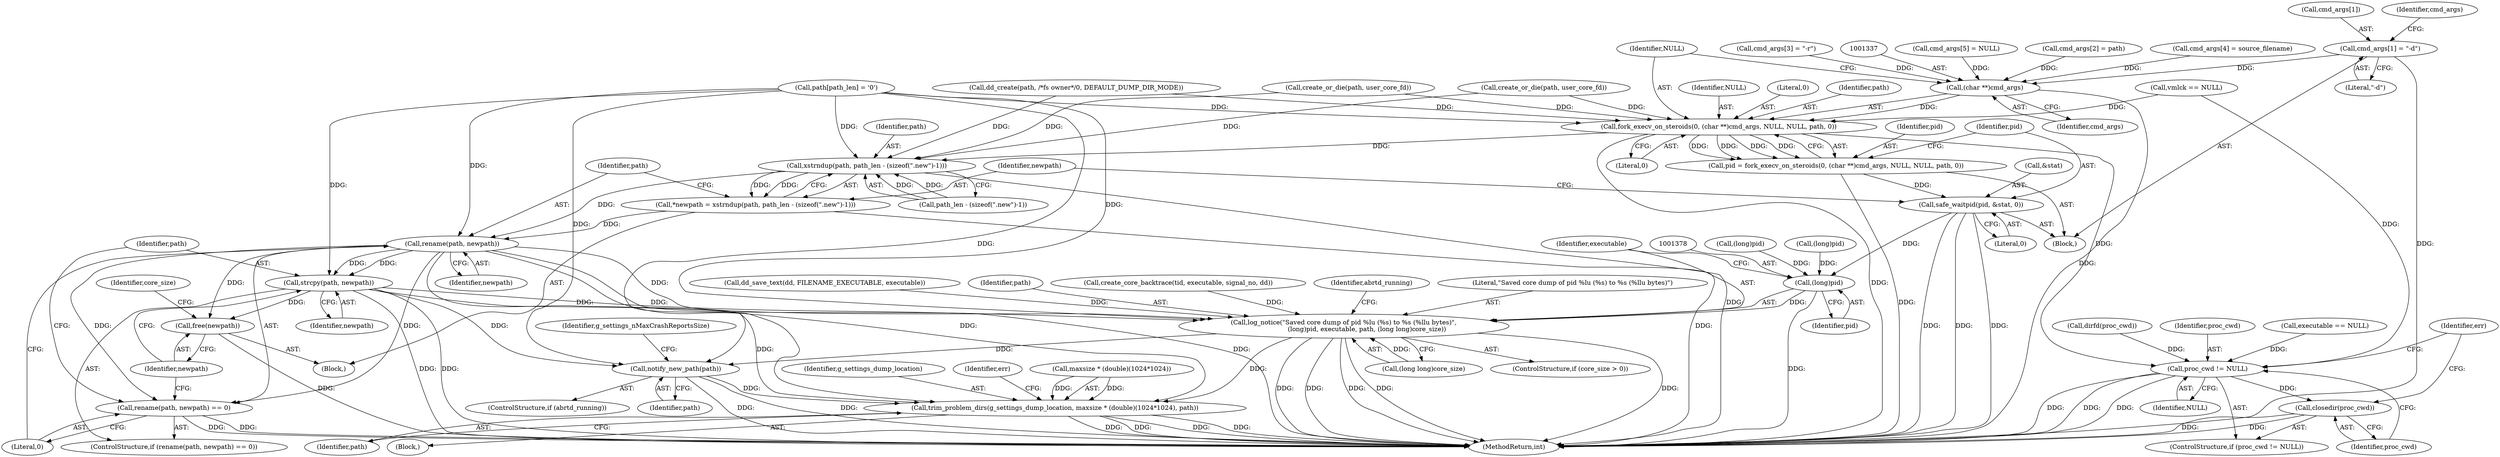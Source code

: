 digraph "0_abrt_3c1b60cfa62d39e5fff5a53a5bc53dae189e740e@pointer" {
"1001306" [label="(Call,cmd_args[1] = \"-d\")"];
"1001336" [label="(Call,(char **)cmd_args)"];
"1001334" [label="(Call,fork_execv_on_steroids(0, (char **)cmd_args, NULL, NULL, path, 0))"];
"1001332" [label="(Call,pid = fork_execv_on_steroids(0, (char **)cmd_args, NULL, NULL, path, 0))"];
"1001344" [label="(Call,safe_waitpid(pid, &stat, 0))"];
"1001377" [label="(Call,(long)pid)"];
"1001375" [label="(Call,log_notice(\"Saved core dump of pid %lu (%s) to %s (%llu bytes)\",\n                       (long)pid, executable, path, (long long)core_size))"];
"1001387" [label="(Call,notify_new_path(path))"];
"1001405" [label="(Call,trim_problem_dirs(g_settings_dump_location, maxsize * (double)(1024*1024), path))"];
"1001352" [label="(Call,xstrndup(path, path_len - (sizeof(\".new\")-1)))"];
"1001350" [label="(Call,*newpath = xstrndup(path, path_len - (sizeof(\".new\")-1)))"];
"1001362" [label="(Call,rename(path, newpath))"];
"1001361" [label="(Call,rename(path, newpath) == 0)"];
"1001366" [label="(Call,strcpy(path, newpath))"];
"1001369" [label="(Call,free(newpath))"];
"1001440" [label="(Call,proc_cwd != NULL)"];
"1001443" [label="(Call,closedir(proc_cwd))"];
"1001342" [label="(Literal,0)"];
"1001333" [label="(Identifier,pid)"];
"1001326" [label="(Call,cmd_args[5] = NULL)"];
"1001367" [label="(Identifier,path)"];
"1001244" [label="(Call,create_or_die(path, user_core_fd))"];
"1001440" [label="(Call,proc_cwd != NULL)"];
"1001364" [label="(Identifier,newpath)"];
"1001311" [label="(Call,cmd_args[2] = path)"];
"1001365" [label="(Literal,0)"];
"1001354" [label="(Call,path_len - (sizeof(\".new\")-1))"];
"1001340" [label="(Identifier,NULL)"];
"1001353" [label="(Identifier,path)"];
"1001375" [label="(Call,log_notice(\"Saved core dump of pid %lu (%s) to %s (%llu bytes)\",\n                       (long)pid, executable, path, (long long)core_size))"];
"1001385" [label="(ControlStructure,if (abrtd_running))"];
"1001414" [label="(Identifier,path)"];
"1001352" [label="(Call,xstrndup(path, path_len - (sizeof(\".new\")-1)))"];
"1001335" [label="(Literal,0)"];
"1001406" [label="(Identifier,g_settings_dump_location)"];
"1001339" [label="(Identifier,NULL)"];
"1001321" [label="(Call,cmd_args[4] = source_filename)"];
"1001102" [label="(Call,vmlck == NULL)"];
"1001345" [label="(Identifier,pid)"];
"1001286" [label="(Call,path[path_len] = '\0')"];
"1001310" [label="(Literal,\"-d\")"];
"1001341" [label="(Identifier,path)"];
"1001221" [label="(Call,(long)pid)"];
"1001371" [label="(ControlStructure,if (core_size > 0))"];
"1001416" [label="(Identifier,err)"];
"1000783" [label="(Block,)"];
"1001361" [label="(Call,rename(path, newpath) == 0)"];
"1001444" [label="(Identifier,proc_cwd)"];
"1001307" [label="(Call,cmd_args[1])"];
"1001334" [label="(Call,fork_execv_on_steroids(0, (char **)cmd_args, NULL, NULL, path, 0))"];
"1001377" [label="(Call,(long)pid)"];
"1001376" [label="(Literal,\"Saved core dump of pid %lu (%s) to %s (%llu bytes)\")"];
"1001346" [label="(Call,&stat)"];
"1001380" [label="(Identifier,executable)"];
"1001366" [label="(Call,strcpy(path, newpath))"];
"1001344" [label="(Call,safe_waitpid(pid, &stat, 0))"];
"1001382" [label="(Call,(long long)core_size)"];
"1001350" [label="(Call,*newpath = xstrndup(path, path_len - (sizeof(\".new\")-1)))"];
"1001363" [label="(Identifier,path)"];
"1001447" [label="(MethodReturn,int)"];
"1001306" [label="(Call,cmd_args[1] = \"-d\")"];
"1000994" [label="(Call,dd_save_text(dd, FILENAME_EXECUTABLE, executable))"];
"1000579" [label="(Call,executable == NULL)"];
"1001360" [label="(ControlStructure,if (rename(path, newpath) == 0))"];
"1001435" [label="(Call,dirfd(proc_cwd))"];
"1001381" [label="(Identifier,path)"];
"1001388" [label="(Identifier,path)"];
"1001370" [label="(Identifier,newpath)"];
"1001336" [label="(Call,(char **)cmd_args)"];
"1001405" [label="(Call,trim_problem_dirs(g_settings_dump_location, maxsize * (double)(1024*1024), path))"];
"1001373" [label="(Identifier,core_size)"];
"1001439" [label="(ControlStructure,if (proc_cwd != NULL))"];
"1001313" [label="(Identifier,cmd_args)"];
"1000777" [label="(Call,dd_create(path, /*fs owner*/0, DEFAULT_DUMP_DIR_MODE))"];
"1001348" [label="(Literal,0)"];
"1001332" [label="(Call,pid = fork_execv_on_steroids(0, (char **)cmd_args, NULL, NULL, path, 0))"];
"1001351" [label="(Identifier,newpath)"];
"1001276" [label="(Call,create_core_backtrace(tid, executable, signal_no, dd))"];
"1001393" [label="(Block,)"];
"1001443" [label="(Call,closedir(proc_cwd))"];
"1001297" [label="(Block,)"];
"1001338" [label="(Identifier,cmd_args)"];
"1001150" [label="(Call,create_or_die(path, user_core_fd))"];
"1001200" [label="(Call,(long)pid)"];
"1001386" [label="(Identifier,abrtd_running)"];
"1001446" [label="(Identifier,err)"];
"1001369" [label="(Call,free(newpath))"];
"1001362" [label="(Call,rename(path, newpath))"];
"1001379" [label="(Identifier,pid)"];
"1001391" [label="(Identifier,g_settings_nMaxCrashReportsSize)"];
"1001441" [label="(Identifier,proc_cwd)"];
"1001442" [label="(Identifier,NULL)"];
"1001368" [label="(Identifier,newpath)"];
"1001407" [label="(Call,maxsize * (double)(1024*1024))"];
"1001387" [label="(Call,notify_new_path(path))"];
"1001316" [label="(Call,cmd_args[3] = \"-r\")"];
"1001306" -> "1001297"  [label="AST: "];
"1001306" -> "1001310"  [label="CFG: "];
"1001307" -> "1001306"  [label="AST: "];
"1001310" -> "1001306"  [label="AST: "];
"1001313" -> "1001306"  [label="CFG: "];
"1001306" -> "1001447"  [label="DDG: "];
"1001306" -> "1001336"  [label="DDG: "];
"1001336" -> "1001334"  [label="AST: "];
"1001336" -> "1001338"  [label="CFG: "];
"1001337" -> "1001336"  [label="AST: "];
"1001338" -> "1001336"  [label="AST: "];
"1001339" -> "1001336"  [label="CFG: "];
"1001336" -> "1001447"  [label="DDG: "];
"1001336" -> "1001334"  [label="DDG: "];
"1001311" -> "1001336"  [label="DDG: "];
"1001321" -> "1001336"  [label="DDG: "];
"1001316" -> "1001336"  [label="DDG: "];
"1001326" -> "1001336"  [label="DDG: "];
"1001334" -> "1001332"  [label="AST: "];
"1001334" -> "1001342"  [label="CFG: "];
"1001335" -> "1001334"  [label="AST: "];
"1001339" -> "1001334"  [label="AST: "];
"1001340" -> "1001334"  [label="AST: "];
"1001341" -> "1001334"  [label="AST: "];
"1001342" -> "1001334"  [label="AST: "];
"1001332" -> "1001334"  [label="CFG: "];
"1001334" -> "1001447"  [label="DDG: "];
"1001334" -> "1001332"  [label="DDG: "];
"1001334" -> "1001332"  [label="DDG: "];
"1001334" -> "1001332"  [label="DDG: "];
"1001334" -> "1001332"  [label="DDG: "];
"1001102" -> "1001334"  [label="DDG: "];
"1001286" -> "1001334"  [label="DDG: "];
"1001150" -> "1001334"  [label="DDG: "];
"1000777" -> "1001334"  [label="DDG: "];
"1001244" -> "1001334"  [label="DDG: "];
"1001334" -> "1001352"  [label="DDG: "];
"1001334" -> "1001440"  [label="DDG: "];
"1001332" -> "1001297"  [label="AST: "];
"1001333" -> "1001332"  [label="AST: "];
"1001345" -> "1001332"  [label="CFG: "];
"1001332" -> "1001447"  [label="DDG: "];
"1001332" -> "1001344"  [label="DDG: "];
"1001344" -> "1001297"  [label="AST: "];
"1001344" -> "1001348"  [label="CFG: "];
"1001345" -> "1001344"  [label="AST: "];
"1001346" -> "1001344"  [label="AST: "];
"1001348" -> "1001344"  [label="AST: "];
"1001351" -> "1001344"  [label="CFG: "];
"1001344" -> "1001447"  [label="DDG: "];
"1001344" -> "1001447"  [label="DDG: "];
"1001344" -> "1001447"  [label="DDG: "];
"1001344" -> "1001377"  [label="DDG: "];
"1001377" -> "1001375"  [label="AST: "];
"1001377" -> "1001379"  [label="CFG: "];
"1001378" -> "1001377"  [label="AST: "];
"1001379" -> "1001377"  [label="AST: "];
"1001380" -> "1001377"  [label="CFG: "];
"1001377" -> "1001447"  [label="DDG: "];
"1001377" -> "1001375"  [label="DDG: "];
"1001221" -> "1001377"  [label="DDG: "];
"1001200" -> "1001377"  [label="DDG: "];
"1001375" -> "1001371"  [label="AST: "];
"1001375" -> "1001382"  [label="CFG: "];
"1001376" -> "1001375"  [label="AST: "];
"1001380" -> "1001375"  [label="AST: "];
"1001381" -> "1001375"  [label="AST: "];
"1001382" -> "1001375"  [label="AST: "];
"1001386" -> "1001375"  [label="CFG: "];
"1001375" -> "1001447"  [label="DDG: "];
"1001375" -> "1001447"  [label="DDG: "];
"1001375" -> "1001447"  [label="DDG: "];
"1001375" -> "1001447"  [label="DDG: "];
"1001375" -> "1001447"  [label="DDG: "];
"1001276" -> "1001375"  [label="DDG: "];
"1000994" -> "1001375"  [label="DDG: "];
"1001362" -> "1001375"  [label="DDG: "];
"1001366" -> "1001375"  [label="DDG: "];
"1001286" -> "1001375"  [label="DDG: "];
"1001382" -> "1001375"  [label="DDG: "];
"1001375" -> "1001387"  [label="DDG: "];
"1001375" -> "1001405"  [label="DDG: "];
"1001387" -> "1001385"  [label="AST: "];
"1001387" -> "1001388"  [label="CFG: "];
"1001388" -> "1001387"  [label="AST: "];
"1001391" -> "1001387"  [label="CFG: "];
"1001387" -> "1001447"  [label="DDG: "];
"1001387" -> "1001447"  [label="DDG: "];
"1001362" -> "1001387"  [label="DDG: "];
"1001366" -> "1001387"  [label="DDG: "];
"1001286" -> "1001387"  [label="DDG: "];
"1001387" -> "1001405"  [label="DDG: "];
"1001405" -> "1001393"  [label="AST: "];
"1001405" -> "1001414"  [label="CFG: "];
"1001406" -> "1001405"  [label="AST: "];
"1001407" -> "1001405"  [label="AST: "];
"1001414" -> "1001405"  [label="AST: "];
"1001416" -> "1001405"  [label="CFG: "];
"1001405" -> "1001447"  [label="DDG: "];
"1001405" -> "1001447"  [label="DDG: "];
"1001405" -> "1001447"  [label="DDG: "];
"1001405" -> "1001447"  [label="DDG: "];
"1001407" -> "1001405"  [label="DDG: "];
"1001407" -> "1001405"  [label="DDG: "];
"1001362" -> "1001405"  [label="DDG: "];
"1001366" -> "1001405"  [label="DDG: "];
"1001286" -> "1001405"  [label="DDG: "];
"1001352" -> "1001350"  [label="AST: "];
"1001352" -> "1001354"  [label="CFG: "];
"1001353" -> "1001352"  [label="AST: "];
"1001354" -> "1001352"  [label="AST: "];
"1001350" -> "1001352"  [label="CFG: "];
"1001352" -> "1001447"  [label="DDG: "];
"1001352" -> "1001350"  [label="DDG: "];
"1001352" -> "1001350"  [label="DDG: "];
"1001150" -> "1001352"  [label="DDG: "];
"1000777" -> "1001352"  [label="DDG: "];
"1001286" -> "1001352"  [label="DDG: "];
"1001244" -> "1001352"  [label="DDG: "];
"1001354" -> "1001352"  [label="DDG: "];
"1001354" -> "1001352"  [label="DDG: "];
"1001352" -> "1001362"  [label="DDG: "];
"1001350" -> "1000783"  [label="AST: "];
"1001351" -> "1001350"  [label="AST: "];
"1001363" -> "1001350"  [label="CFG: "];
"1001350" -> "1001447"  [label="DDG: "];
"1001350" -> "1001362"  [label="DDG: "];
"1001362" -> "1001361"  [label="AST: "];
"1001362" -> "1001364"  [label="CFG: "];
"1001363" -> "1001362"  [label="AST: "];
"1001364" -> "1001362"  [label="AST: "];
"1001365" -> "1001362"  [label="CFG: "];
"1001362" -> "1001447"  [label="DDG: "];
"1001362" -> "1001361"  [label="DDG: "];
"1001362" -> "1001361"  [label="DDG: "];
"1001286" -> "1001362"  [label="DDG: "];
"1001362" -> "1001366"  [label="DDG: "];
"1001362" -> "1001366"  [label="DDG: "];
"1001362" -> "1001369"  [label="DDG: "];
"1001361" -> "1001360"  [label="AST: "];
"1001361" -> "1001365"  [label="CFG: "];
"1001365" -> "1001361"  [label="AST: "];
"1001367" -> "1001361"  [label="CFG: "];
"1001370" -> "1001361"  [label="CFG: "];
"1001361" -> "1001447"  [label="DDG: "];
"1001361" -> "1001447"  [label="DDG: "];
"1001366" -> "1001360"  [label="AST: "];
"1001366" -> "1001368"  [label="CFG: "];
"1001367" -> "1001366"  [label="AST: "];
"1001368" -> "1001366"  [label="AST: "];
"1001370" -> "1001366"  [label="CFG: "];
"1001366" -> "1001447"  [label="DDG: "];
"1001366" -> "1001447"  [label="DDG: "];
"1001286" -> "1001366"  [label="DDG: "];
"1001366" -> "1001369"  [label="DDG: "];
"1001369" -> "1000783"  [label="AST: "];
"1001369" -> "1001370"  [label="CFG: "];
"1001370" -> "1001369"  [label="AST: "];
"1001373" -> "1001369"  [label="CFG: "];
"1001369" -> "1001447"  [label="DDG: "];
"1001440" -> "1001439"  [label="AST: "];
"1001440" -> "1001442"  [label="CFG: "];
"1001441" -> "1001440"  [label="AST: "];
"1001442" -> "1001440"  [label="AST: "];
"1001444" -> "1001440"  [label="CFG: "];
"1001446" -> "1001440"  [label="CFG: "];
"1001440" -> "1001447"  [label="DDG: "];
"1001440" -> "1001447"  [label="DDG: "];
"1001440" -> "1001447"  [label="DDG: "];
"1001435" -> "1001440"  [label="DDG: "];
"1001102" -> "1001440"  [label="DDG: "];
"1000579" -> "1001440"  [label="DDG: "];
"1001440" -> "1001443"  [label="DDG: "];
"1001443" -> "1001439"  [label="AST: "];
"1001443" -> "1001444"  [label="CFG: "];
"1001444" -> "1001443"  [label="AST: "];
"1001446" -> "1001443"  [label="CFG: "];
"1001443" -> "1001447"  [label="DDG: "];
"1001443" -> "1001447"  [label="DDG: "];
}
